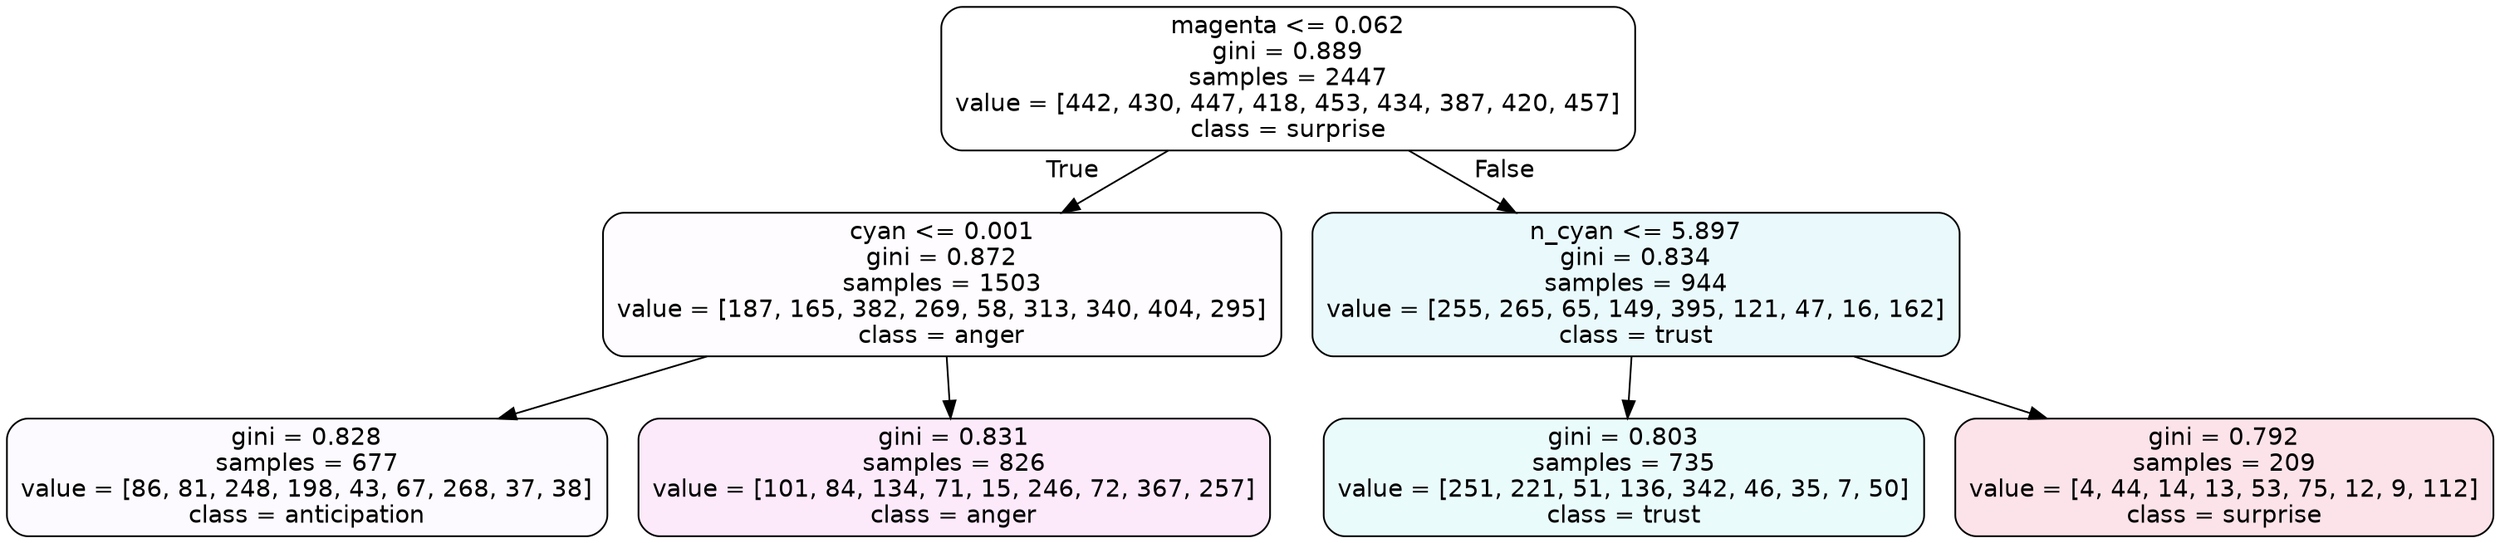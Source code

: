 digraph Tree {
node [shape=box, style="filled, rounded", color="black", fontname=helvetica] ;
edge [fontname=helvetica] ;
0 [label="magenta <= 0.062\ngini = 0.889\nsamples = 2447\nvalue = [442, 430, 447, 418, 453, 434, 387, 420, 457]\nclass = surprise", fillcolor="#e5396400"] ;
1 [label="cyan <= 0.001\ngini = 0.872\nsamples = 1503\nvalue = [187, 165, 382, 269, 58, 313, 340, 404, 295]\nclass = anger", fillcolor="#e539d703"] ;
0 -> 1 [labeldistance=2.5, labelangle=45, headlabel="True"] ;
2 [label="gini = 0.828\nsamples = 677\nvalue = [86, 81, 248, 198, 43, 67, 268, 37, 38]\nclass = anticipation", fillcolor="#8139e506"] ;
1 -> 2 ;
3 [label="gini = 0.831\nsamples = 826\nvalue = [101, 84, 134, 71, 15, 246, 72, 367, 257]\nclass = anger", fillcolor="#e539d71a"] ;
1 -> 3 ;
4 [label="n_cyan <= 5.897\ngini = 0.834\nsamples = 944\nvalue = [255, 265, 65, 149, 395, 121, 47, 16, 162]\nclass = trust", fillcolor="#39d7e51b"] ;
0 -> 4 [labeldistance=2.5, labelangle=-45, headlabel="False"] ;
5 [label="gini = 0.803\nsamples = 735\nvalue = [251, 221, 51, 136, 342, 46, 35, 7, 50]\nclass = trust", fillcolor="#39d7e51a"] ;
4 -> 5 ;
6 [label="gini = 0.792\nsamples = 209\nvalue = [4, 44, 14, 13, 53, 75, 12, 9, 112]\nclass = surprise", fillcolor="#e5396424"] ;
4 -> 6 ;
}